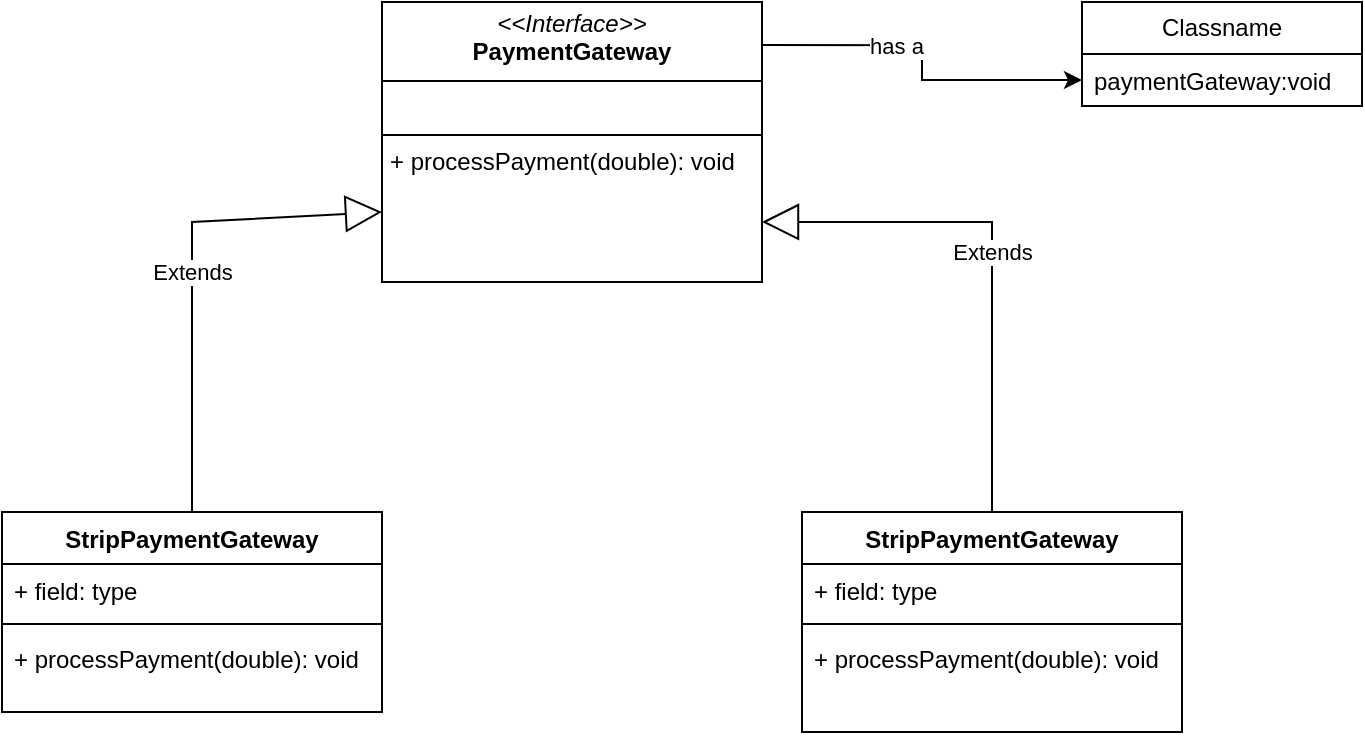 <mxfile version="26.3.0">
  <diagram name="Page-1" id="dtuBlN_ifZBkm3t9Duw0">
    <mxGraphModel dx="1034" dy="570" grid="1" gridSize="10" guides="1" tooltips="1" connect="1" arrows="1" fold="1" page="1" pageScale="1" pageWidth="850" pageHeight="1100" math="0" shadow="0">
      <root>
        <mxCell id="0" />
        <mxCell id="1" parent="0" />
        <mxCell id="oeSnc5O-zz7nEBKRb-X5-40" style="edgeStyle=orthogonalEdgeStyle;rounded=0;orthogonalLoop=1;jettySize=auto;html=1;exitX=1;exitY=0.154;exitDx=0;exitDy=0;entryX=0;entryY=0.5;entryDx=0;entryDy=0;exitPerimeter=0;" edge="1" parent="1" source="oeSnc5O-zz7nEBKRb-X5-24" target="oeSnc5O-zz7nEBKRb-X5-36">
          <mxGeometry relative="1" as="geometry" />
        </mxCell>
        <mxCell id="oeSnc5O-zz7nEBKRb-X5-41" value="has a" style="edgeLabel;html=1;align=center;verticalAlign=middle;resizable=0;points=[];" vertex="1" connectable="0" parent="oeSnc5O-zz7nEBKRb-X5-40">
          <mxGeometry x="-0.251" relative="1" as="geometry">
            <mxPoint as="offset" />
          </mxGeometry>
        </mxCell>
        <mxCell id="oeSnc5O-zz7nEBKRb-X5-24" value="&lt;p style=&quot;margin:0px;margin-top:4px;text-align:center;&quot;&gt;&lt;i&gt;&amp;lt;&amp;lt;Interface&amp;gt;&amp;gt;&lt;/i&gt;&lt;br&gt;&lt;b&gt;PaymentGateway&lt;/b&gt;&lt;/p&gt;&lt;hr size=&quot;1&quot; style=&quot;border-style:solid;&quot;&gt;&lt;p style=&quot;margin:0px;margin-left:4px;&quot;&gt;&lt;br&gt;&lt;/p&gt;&lt;hr size=&quot;1&quot; style=&quot;border-style:solid;&quot;&gt;&lt;p style=&quot;margin:0px;margin-left:4px;&quot;&gt;+ processPayment(double): void&lt;br&gt;&lt;/p&gt;" style="verticalAlign=top;align=left;overflow=fill;html=1;whiteSpace=wrap;" vertex="1" parent="1">
          <mxGeometry x="340" y="50" width="190" height="140" as="geometry" />
        </mxCell>
        <mxCell id="oeSnc5O-zz7nEBKRb-X5-25" value="StripPaymentGateway" style="swimlane;fontStyle=1;align=center;verticalAlign=top;childLayout=stackLayout;horizontal=1;startSize=26;horizontalStack=0;resizeParent=1;resizeParentMax=0;resizeLast=0;collapsible=1;marginBottom=0;whiteSpace=wrap;html=1;" vertex="1" parent="1">
          <mxGeometry x="150" y="305" width="190" height="100" as="geometry" />
        </mxCell>
        <mxCell id="oeSnc5O-zz7nEBKRb-X5-26" value="+ field: type" style="text;strokeColor=none;fillColor=none;align=left;verticalAlign=top;spacingLeft=4;spacingRight=4;overflow=hidden;rotatable=0;points=[[0,0.5],[1,0.5]];portConstraint=eastwest;whiteSpace=wrap;html=1;" vertex="1" parent="oeSnc5O-zz7nEBKRb-X5-25">
          <mxGeometry y="26" width="190" height="26" as="geometry" />
        </mxCell>
        <mxCell id="oeSnc5O-zz7nEBKRb-X5-27" value="" style="line;strokeWidth=1;fillColor=none;align=left;verticalAlign=middle;spacingTop=-1;spacingLeft=3;spacingRight=3;rotatable=0;labelPosition=right;points=[];portConstraint=eastwest;strokeColor=inherit;" vertex="1" parent="oeSnc5O-zz7nEBKRb-X5-25">
          <mxGeometry y="52" width="190" height="8" as="geometry" />
        </mxCell>
        <mxCell id="oeSnc5O-zz7nEBKRb-X5-28" value="+ processPayment(double): void" style="text;strokeColor=none;fillColor=none;align=left;verticalAlign=top;spacingLeft=4;spacingRight=4;overflow=hidden;rotatable=0;points=[[0,0.5],[1,0.5]];portConstraint=eastwest;whiteSpace=wrap;html=1;" vertex="1" parent="oeSnc5O-zz7nEBKRb-X5-25">
          <mxGeometry y="60" width="190" height="40" as="geometry" />
        </mxCell>
        <mxCell id="oeSnc5O-zz7nEBKRb-X5-29" value="Extends" style="endArrow=block;endSize=16;endFill=0;html=1;rounded=0;exitX=0.5;exitY=0;exitDx=0;exitDy=0;entryX=0;entryY=0.75;entryDx=0;entryDy=0;" edge="1" parent="1" source="oeSnc5O-zz7nEBKRb-X5-25" target="oeSnc5O-zz7nEBKRb-X5-24">
          <mxGeometry width="160" relative="1" as="geometry">
            <mxPoint x="130" y="270" as="sourcePoint" />
            <mxPoint x="190" y="170" as="targetPoint" />
            <Array as="points">
              <mxPoint x="245" y="160" />
            </Array>
          </mxGeometry>
        </mxCell>
        <mxCell id="oeSnc5O-zz7nEBKRb-X5-30" value="StripPaymentGateway" style="swimlane;fontStyle=1;align=center;verticalAlign=top;childLayout=stackLayout;horizontal=1;startSize=26;horizontalStack=0;resizeParent=1;resizeParentMax=0;resizeLast=0;collapsible=1;marginBottom=0;whiteSpace=wrap;html=1;" vertex="1" parent="1">
          <mxGeometry x="550" y="305" width="190" height="110" as="geometry" />
        </mxCell>
        <mxCell id="oeSnc5O-zz7nEBKRb-X5-31" value="+ field: type" style="text;strokeColor=none;fillColor=none;align=left;verticalAlign=top;spacingLeft=4;spacingRight=4;overflow=hidden;rotatable=0;points=[[0,0.5],[1,0.5]];portConstraint=eastwest;whiteSpace=wrap;html=1;" vertex="1" parent="oeSnc5O-zz7nEBKRb-X5-30">
          <mxGeometry y="26" width="190" height="26" as="geometry" />
        </mxCell>
        <mxCell id="oeSnc5O-zz7nEBKRb-X5-32" value="" style="line;strokeWidth=1;fillColor=none;align=left;verticalAlign=middle;spacingTop=-1;spacingLeft=3;spacingRight=3;rotatable=0;labelPosition=right;points=[];portConstraint=eastwest;strokeColor=inherit;" vertex="1" parent="oeSnc5O-zz7nEBKRb-X5-30">
          <mxGeometry y="52" width="190" height="8" as="geometry" />
        </mxCell>
        <mxCell id="oeSnc5O-zz7nEBKRb-X5-33" value="+ processPayment(double): void" style="text;strokeColor=none;fillColor=none;align=left;verticalAlign=top;spacingLeft=4;spacingRight=4;overflow=hidden;rotatable=0;points=[[0,0.5],[1,0.5]];portConstraint=eastwest;whiteSpace=wrap;html=1;" vertex="1" parent="oeSnc5O-zz7nEBKRb-X5-30">
          <mxGeometry y="60" width="190" height="50" as="geometry" />
        </mxCell>
        <mxCell id="oeSnc5O-zz7nEBKRb-X5-34" value="Extends" style="endArrow=block;endSize=16;endFill=0;html=1;rounded=0;exitX=0.5;exitY=0;exitDx=0;exitDy=0;" edge="1" parent="1" source="oeSnc5O-zz7nEBKRb-X5-30">
          <mxGeometry width="160" relative="1" as="geometry">
            <mxPoint x="623.6" y="319.46" as="sourcePoint" />
            <mxPoint x="530" y="159.996" as="targetPoint" />
            <Array as="points">
              <mxPoint x="645" y="160" />
            </Array>
          </mxGeometry>
        </mxCell>
        <mxCell id="oeSnc5O-zz7nEBKRb-X5-35" value="Classname" style="swimlane;fontStyle=0;childLayout=stackLayout;horizontal=1;startSize=26;fillColor=none;horizontalStack=0;resizeParent=1;resizeParentMax=0;resizeLast=0;collapsible=1;marginBottom=0;whiteSpace=wrap;html=1;" vertex="1" parent="1">
          <mxGeometry x="690" y="50" width="140" height="52" as="geometry" />
        </mxCell>
        <mxCell id="oeSnc5O-zz7nEBKRb-X5-36" value="paymentGateway:void" style="text;strokeColor=none;fillColor=none;align=left;verticalAlign=top;spacingLeft=4;spacingRight=4;overflow=hidden;rotatable=0;points=[[0,0.5],[1,0.5]];portConstraint=eastwest;whiteSpace=wrap;html=1;" vertex="1" parent="oeSnc5O-zz7nEBKRb-X5-35">
          <mxGeometry y="26" width="140" height="26" as="geometry" />
        </mxCell>
      </root>
    </mxGraphModel>
  </diagram>
</mxfile>
